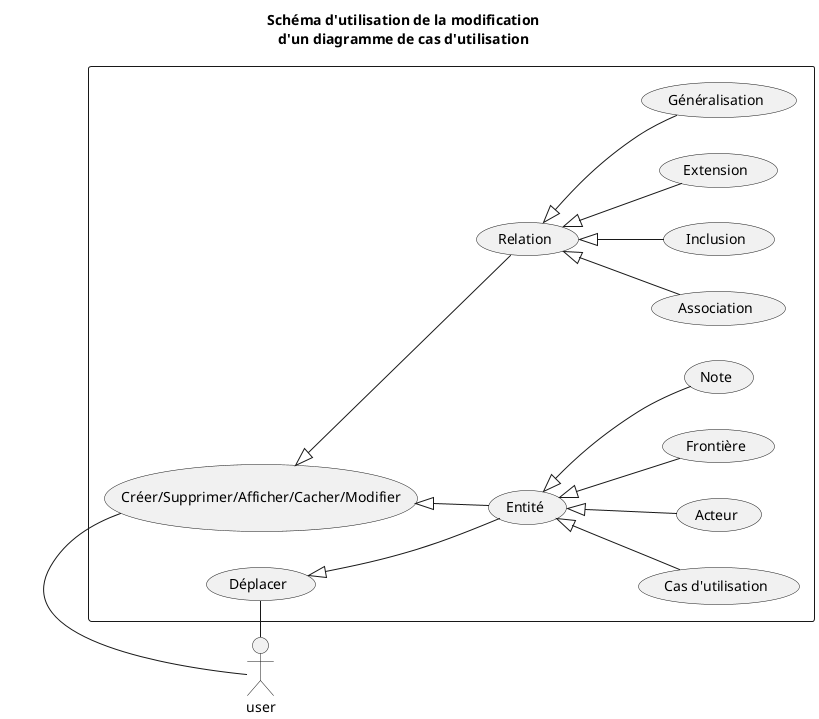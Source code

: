 @startuml
left to right direction
title Schéma d'utilisation de la modification\nd'un diagramme de cas d'utilisation

Actor :user:

rectangle {
    
    (Créer/Supprimer/Afficher/Cacher/Modifier) as (manip)
    (Cas d'utilisation) as (cas)
    
    :user: - (manip)
    :user: - (Déplacer)

    (Déplacer) <|-- (Entité)
    (manip) <|-- (Entité)
    (Entité) <|-- (Acteur)
    (Entité) <|-- (Frontière)
    (Entité) <|-- (Note)
 
    (Entité) <|-- (cas)
		
		(Relation) as (rel)
    (manip) <|-- (rel)
    (rel) <|-- (Association)
    (rel) <|-- (Inclusion)
    (rel) <|-- (Extension)
    (rel) <|-- (Généralisation)
}
@enduml